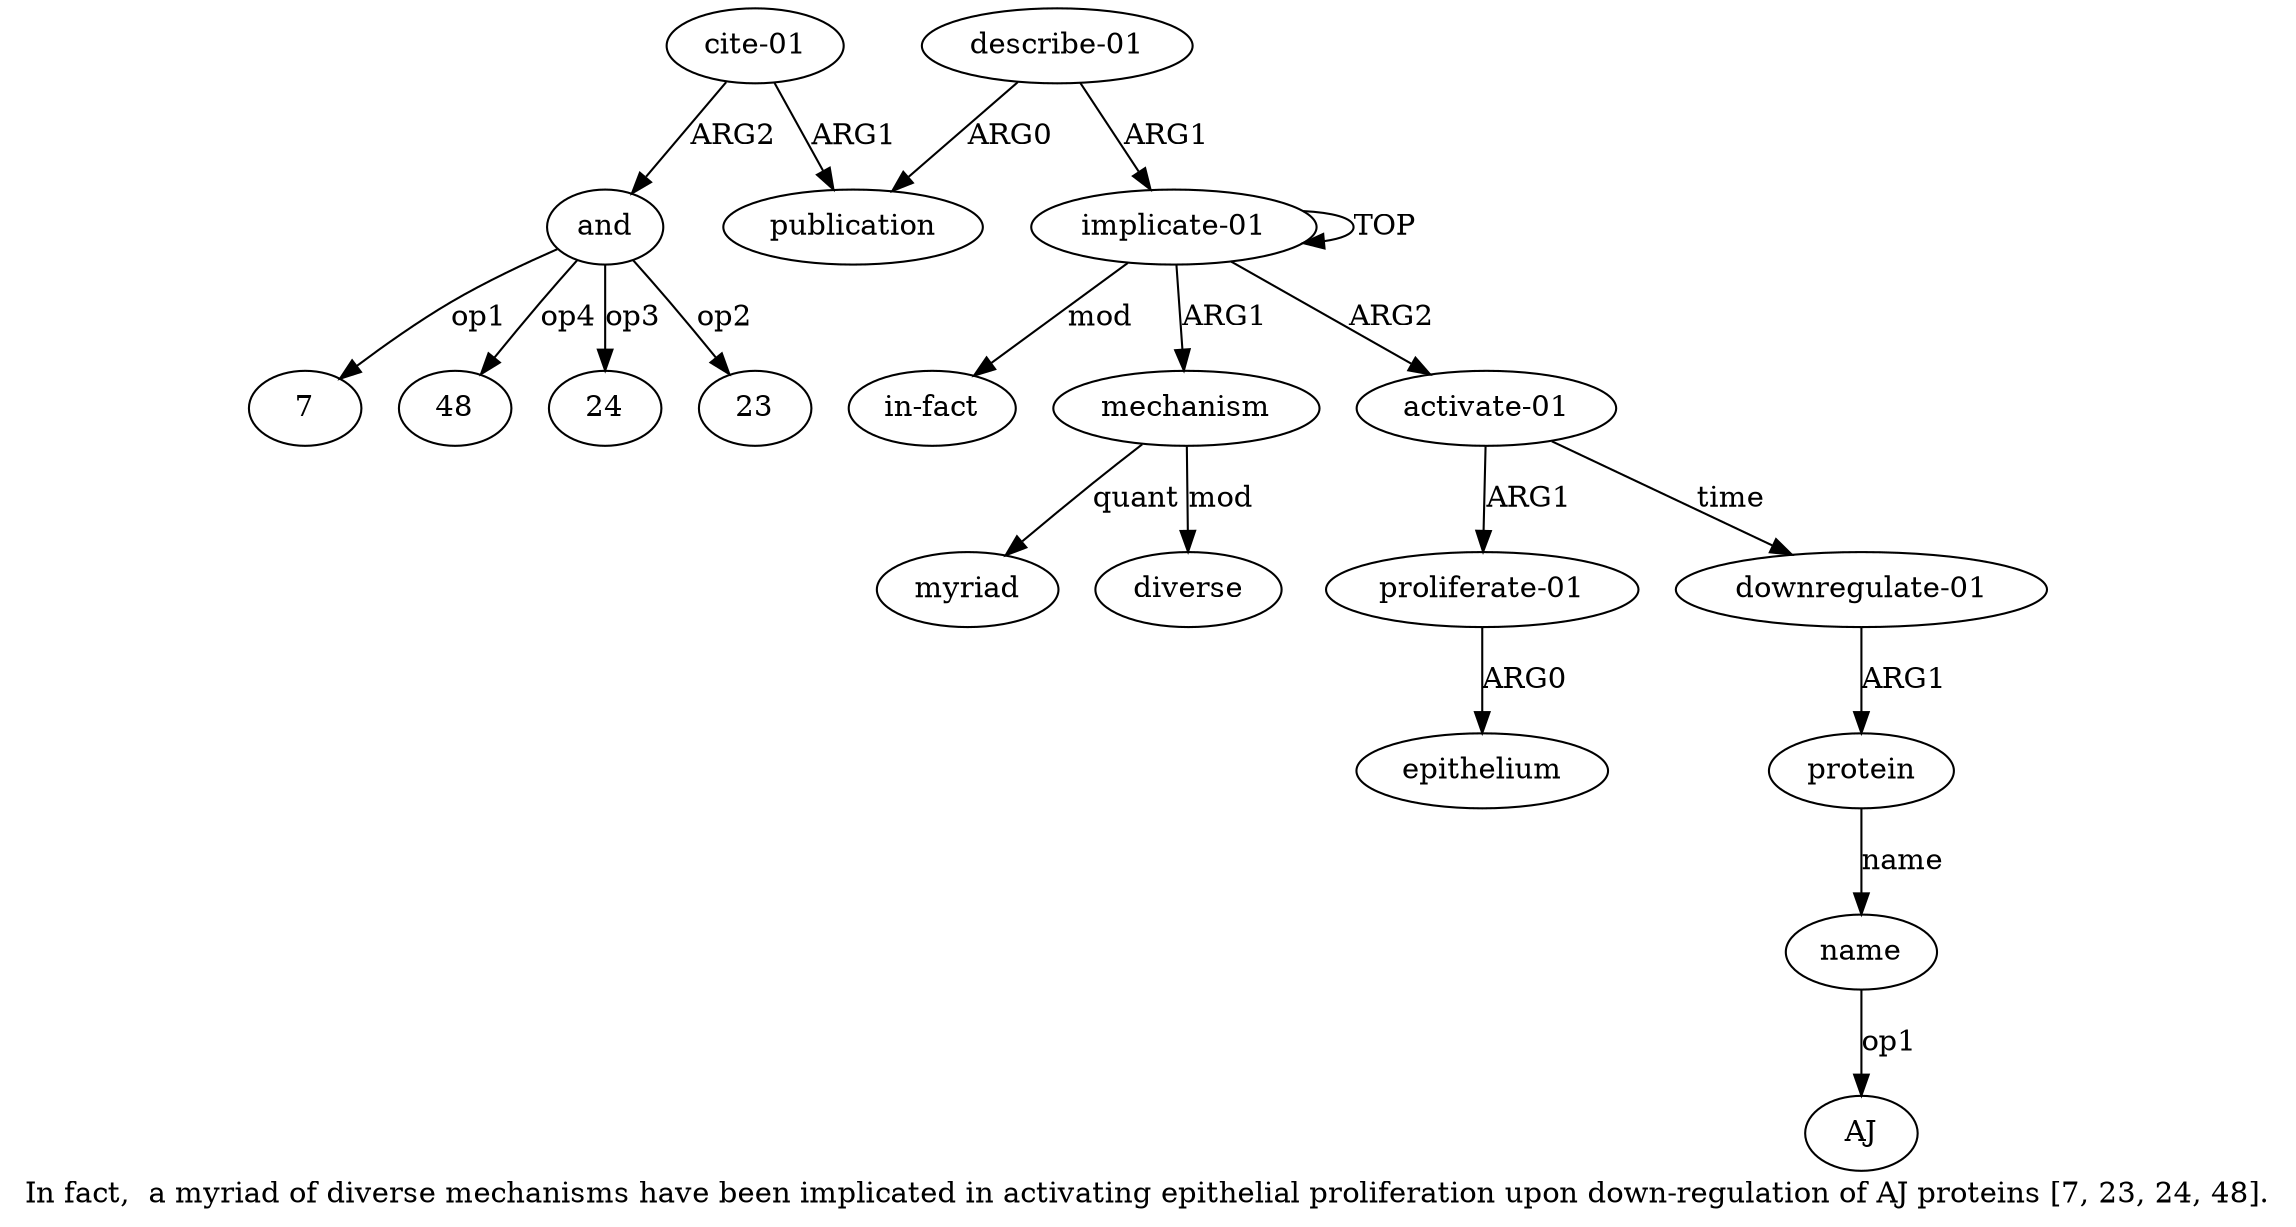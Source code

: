 digraph  {
	graph [label="In fact,  a myriad of diverse mechanisms have been implicated in activating epithelial proliferation upon down-regulation of AJ \
proteins [7, 23, 24, 48]."];
	node [label="\N"];
	"a14 7"	 [color=black,
		gold_ind=-1,
		gold_label=7,
		label=7,
		test_ind=-1,
		test_label=7];
	a14	 [color=black,
		gold_ind=14,
		gold_label=and,
		label=and,
		test_ind=14,
		test_label=and];
	a14 -> "a14 7" [key=0,
	color=black,
	gold_label=op1,
	label=op1,
	test_label=op1];
"a14 48" [color=black,
	gold_ind=-1,
	gold_label=48,
	label=48,
	test_ind=-1,
	test_label=48];
a14 -> "a14 48" [key=0,
color=black,
gold_label=op4,
label=op4,
test_label=op4];
"a14 24" [color=black,
gold_ind=-1,
gold_label=24,
label=24,
test_ind=-1,
test_label=24];
a14 -> "a14 24" [key=0,
color=black,
gold_label=op3,
label=op3,
test_label=op3];
"a14 23" [color=black,
gold_ind=-1,
gold_label=23,
label=23,
test_ind=-1,
test_label=23];
a14 -> "a14 23" [key=0,
color=black,
gold_label=op2,
label=op2,
test_label=op2];
a11 [color=black,
gold_ind=11,
gold_label="describe-01",
label="describe-01",
test_ind=11,
test_label="describe-01"];
a12 [color=black,
gold_ind=12,
gold_label=publication,
label=publication,
test_ind=12,
test_label=publication];
a11 -> a12 [key=0,
color=black,
gold_label=ARG0,
label=ARG0,
test_label=ARG0];
a0 [color=black,
gold_ind=0,
gold_label="implicate-01",
label="implicate-01",
test_ind=0,
test_label="implicate-01"];
a11 -> a0 [key=0,
color=black,
gold_label=ARG1,
label=ARG1,
test_label=ARG1];
a10 [color=black,
gold_ind=10,
gold_label="in-fact",
label="in-fact",
test_ind=10,
test_label="in-fact"];
a13 [color=black,
gold_ind=13,
gold_label="cite-01",
label="cite-01",
test_ind=13,
test_label="cite-01"];
a13 -> a14 [key=0,
color=black,
gold_label=ARG2,
label=ARG2,
test_label=ARG2];
a13 -> a12 [key=0,
color=black,
gold_label=ARG1,
label=ARG1,
test_label=ARG1];
"a9 AJ" [color=black,
gold_ind=-1,
gold_label=AJ,
label=AJ,
test_ind=-1,
test_label=AJ];
a1 [color=black,
gold_ind=1,
gold_label=mechanism,
label=mechanism,
test_ind=1,
test_label=mechanism];
a3 [color=black,
gold_ind=3,
gold_label=myriad,
label=myriad,
test_ind=3,
test_label=myriad];
a1 -> a3 [key=0,
color=black,
gold_label=quant,
label=quant,
test_label=quant];
a2 [color=black,
gold_ind=2,
gold_label=diverse,
label=diverse,
test_ind=2,
test_label=diverse];
a1 -> a2 [key=0,
color=black,
gold_label=mod,
label=mod,
test_label=mod];
a0 -> a10 [key=0,
color=black,
gold_label=mod,
label=mod,
test_label=mod];
a0 -> a1 [key=0,
color=black,
gold_label=ARG1,
label=ARG1,
test_label=ARG1];
a0 -> a0 [key=0,
color=black,
gold_label=TOP,
label=TOP,
test_label=TOP];
a4 [color=black,
gold_ind=4,
gold_label="activate-01",
label="activate-01",
test_ind=4,
test_label="activate-01"];
a0 -> a4 [key=0,
color=black,
gold_label=ARG2,
label=ARG2,
test_label=ARG2];
a5 [color=black,
gold_ind=5,
gold_label="proliferate-01",
label="proliferate-01",
test_ind=5,
test_label="proliferate-01"];
a6 [color=black,
gold_ind=6,
gold_label=epithelium,
label=epithelium,
test_ind=6,
test_label=epithelium];
a5 -> a6 [key=0,
color=black,
gold_label=ARG0,
label=ARG0,
test_label=ARG0];
a4 -> a5 [key=0,
color=black,
gold_label=ARG1,
label=ARG1,
test_label=ARG1];
a7 [color=black,
gold_ind=7,
gold_label="downregulate-01",
label="downregulate-01",
test_ind=7,
test_label="downregulate-01"];
a4 -> a7 [key=0,
color=black,
gold_label=time,
label=time,
test_label=time];
a8 [color=black,
gold_ind=8,
gold_label=protein,
label=protein,
test_ind=8,
test_label=protein];
a7 -> a8 [key=0,
color=black,
gold_label=ARG1,
label=ARG1,
test_label=ARG1];
a9 [color=black,
gold_ind=9,
gold_label=name,
label=name,
test_ind=9,
test_label=name];
a9 -> "a9 AJ" [key=0,
color=black,
gold_label=op1,
label=op1,
test_label=op1];
a8 -> a9 [key=0,
color=black,
gold_label=name,
label=name,
test_label=name];
}
